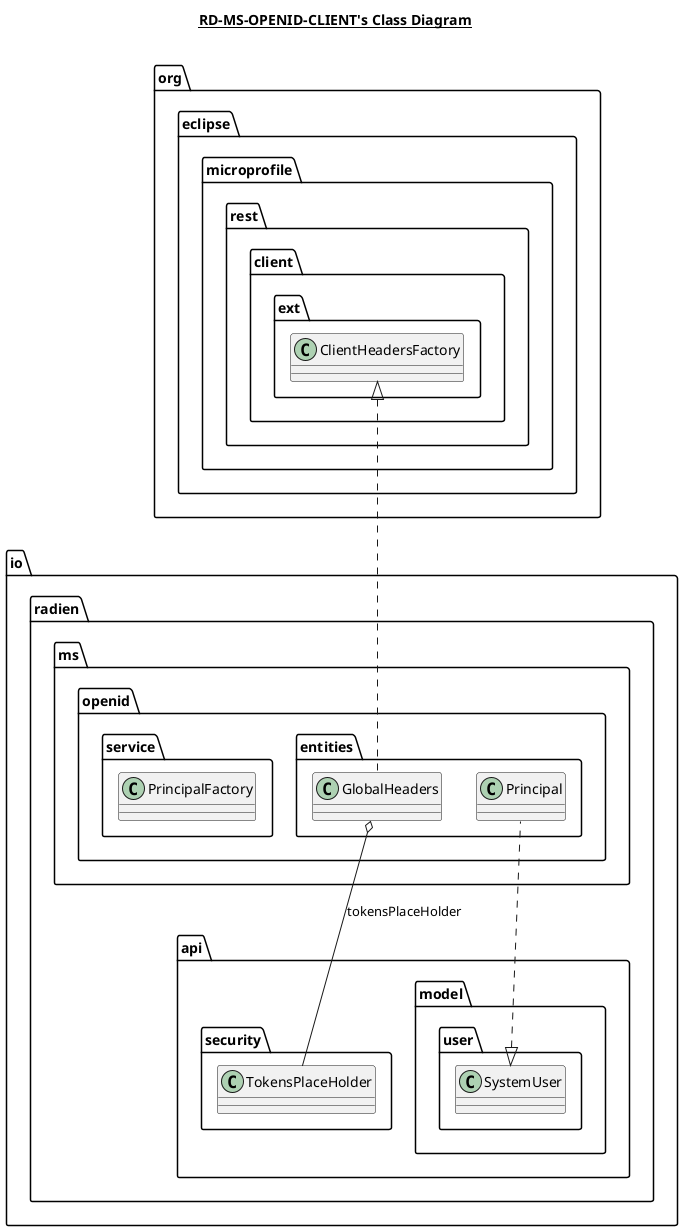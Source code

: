 @startuml

title __RD-MS-OPENID-CLIENT's Class Diagram__\n

  namespace io.radien.ms.openid.entities {
    class io.radien.ms.openid.entities.GlobalHeaders {
    }
  }
  

  namespace io.radien.ms.openid.entities {
    class io.radien.ms.openid.entities.Principal {
    }
  }
  

  namespace io.radien.ms.openid.service {
    class io.radien.ms.openid.service.PrincipalFactory {
    }
  }
  

  io.radien.ms.openid.entities.GlobalHeaders .up.|> org.eclipse.microprofile.rest.client.ext.ClientHeadersFactory
  io.radien.ms.openid.entities.GlobalHeaders o-- io.radien.api.security.TokensPlaceHolder : tokensPlaceHolder
  io.radien.ms.openid.entities.Principal .up.|> io.radien.api.model.user.SystemUser


 

@enduml
